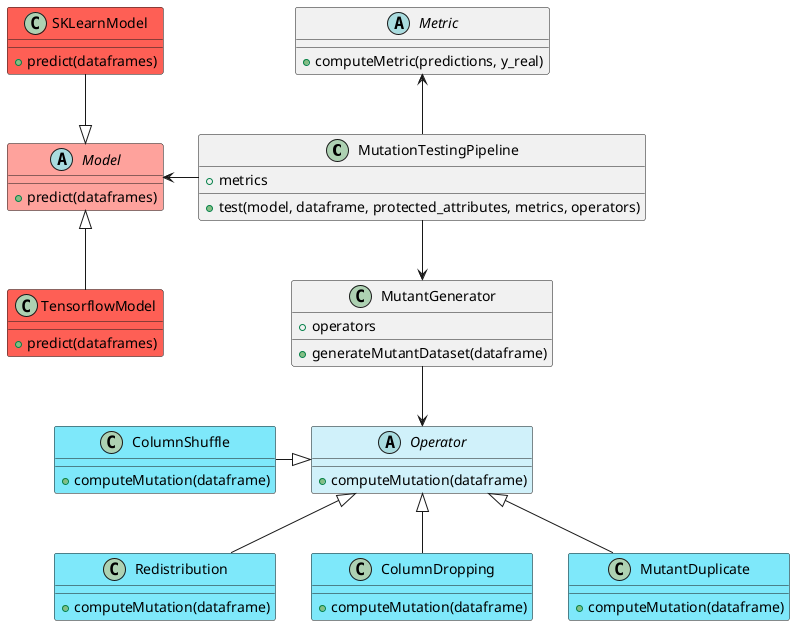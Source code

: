 @startuml
'https://plantuml.com/class-diagram


class MutationTestingPipeline {
    + metrics
    + test(model, dataframe, protected_attributes, metrics, operators)
}

abstract class Operator #D0F1FA{
    + computeMutation(dataframe)
}

abstract class Model #FEA29C{
    + predict(dataframes)
}

abstract class Metric {
    + computeMetric(predictions, y_real)
}

class MutantGenerator {
    + operators
    + generateMutantDataset(dataframe)
}

class TensorflowModel #FE5F55{
    + predict(dataframes)
}

class SKLearnModel #FE5F55{
    + predict(dataframes)
}

class ColumnShuffle #7EE8FA{
    + computeMutation(dataframe)
}

class Redistribution #7EE8FA{
    + computeMutation(dataframe)
}

class ColumnDropping #7EE8FA{
    + computeMutation(dataframe)
}

class MutantDuplicate #7EE8FA{
    + computeMutation(dataframe)
}

MutationTestingPipeline -l-> Model
MutationTestingPipeline -u-> Metric

SKLearnModel --|> Model
TensorflowModel -u-|> Model

ColumnShuffle -|> Operator
Redistribution -u-|> Operator
ColumnDropping -u-|> Operator
MutantDuplicate -u-|> Operator

MutantGenerator --> Operator

MutationTestingPipeline -d-> MutantGenerator

@enduml